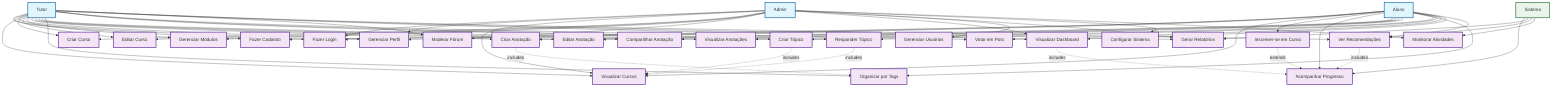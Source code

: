 graph TB
    %% Atores
    A[Aluno] 
    T[Tutor]
    AD[Admin]
    S[Sistema]
    
    %% Casos de Uso - Autenticação
    UC1[Fazer Login]
    UC2[Fazer Cadastro]
    UC3[Gerenciar Perfil]
    
    %% Casos de Uso - Cursos
    UC4[Visualizar Cursos]
    UC5[Inscrever-se em Curso]
    UC6[Acompanhar Progresso]
    UC7[Criar Curso]
    UC8[Editar Curso]
    UC9[Gerenciar Módulos]
    
    %% Casos de Uso - Anotações
    UC10[Criar Anotação]
    UC11[Editar Anotação]
    UC12[Compartilhar Anotação]
    UC13[Visualizar Anotações]
    UC14[Organizar por Tags]
    
    %% Casos de Uso - Fórum
    UC15[Criar Tópico]
    UC16[Responder Tópico]
    UC17[Votar em Post]
    UC18[Moderar Fórum]
    
    %% Casos de Uso - Dashboard
    UC19[Visualizar Dashboard]
    UC20[Gerar Relatórios]
    UC21[Ver Recomendações]
    
    %% Casos de Uso - Administração
    UC22[Gerenciar Usuários]
    UC23[Configurar Sistema]
    UC24[Monitorar Atividades]
    
    %% Relacionamentos - Aluno
    A --> UC1
    A --> UC2
    A --> UC3
    A --> UC4
    A --> UC5
    A --> UC6
    A --> UC10
    A --> UC11
    A --> UC12
    A --> UC13
    A --> UC14
    A --> UC15
    A --> UC16
    A --> UC17
    A --> UC19
    A --> UC21
    
    %% Relacionamentos - Tutor
    T --> UC1
    T --> UC2
    T --> UC3
    T --> UC4
    T --> UC7
    T --> UC8
    T --> UC9
    T --> UC10
    T --> UC11
    T --> UC12
    T --> UC13
    T --> UC14
    T --> UC15
    T --> UC16
    T --> UC17
    T --> UC18
    T --> UC19
    T --> UC20
    T --> UC21
    
    %% Relacionamentos - Admin
    AD --> UC1
    AD --> UC3
    AD --> UC4
    AD --> UC7
    AD --> UC8
    AD --> UC9
    AD --> UC18
    AD --> UC19
    AD --> UC20
    AD --> UC22
    AD --> UC23
    AD --> UC24
    
    %% Relacionamentos - Sistema
    S --> UC6
    S --> UC20
    S --> UC21
    S --> UC24
    
    %% Extensões e Inclusões
    UC5 -.->|extends| UC6
    UC10 -.->|includes| UC14
    UC15 -.->|includes| UC4
    UC16 -.->|includes| UC4
    UC19 -.->|includes| UC6
    UC21 -.->|includes| UC6
    
    %% Estilo
    classDef actor fill:#e1f5fe,stroke:#01579b,stroke-width:2px
    classDef usecase fill:#f3e5f5,stroke:#4a148c,stroke-width:2px
    classDef system fill:#e8f5e8,stroke:#1b5e20,stroke-width:2px
    
    class A,T,AD actor
    class S system
    class UC1,UC2,UC3,UC4,UC5,UC6,UC7,UC8,UC9,UC10,UC11,UC12,UC13,UC14,UC15,UC16,UC17,UC18,UC19,UC20,UC21,UC22,UC23,UC24 usecase